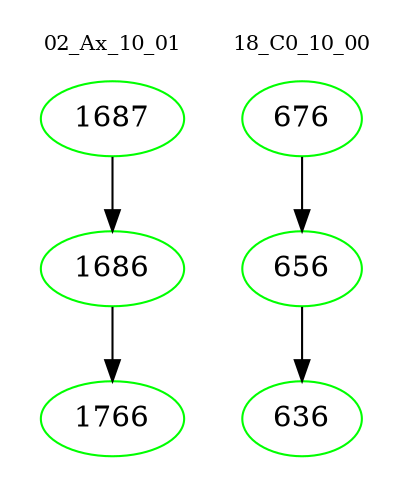 digraph{
subgraph cluster_0 {
color = white
label = "02_Ax_10_01";
fontsize=10;
T0_1687 [label="1687", color="green"]
T0_1687 -> T0_1686 [color="black"]
T0_1686 [label="1686", color="green"]
T0_1686 -> T0_1766 [color="black"]
T0_1766 [label="1766", color="green"]
}
subgraph cluster_1 {
color = white
label = "18_C0_10_00";
fontsize=10;
T1_676 [label="676", color="green"]
T1_676 -> T1_656 [color="black"]
T1_656 [label="656", color="green"]
T1_656 -> T1_636 [color="black"]
T1_636 [label="636", color="green"]
}
}
